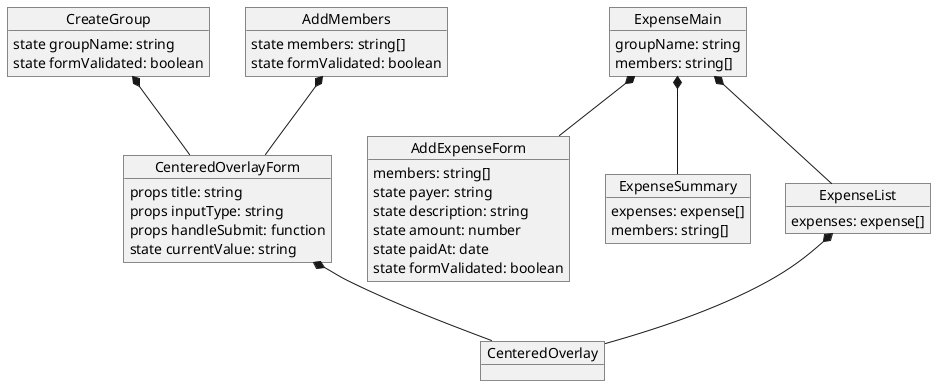 @startuml

object CreateGroup {
    state groupName: string
    state formValidated: boolean
}

object AddMembers {
    state members: string[]
    state formValidated: boolean
}

object ExpenseMain {
    groupName: string
    members: string[]
}

object CenteredOverlayForm {
    props title: string
    props inputType: string
    props handleSubmit: function

    state currentValue: string
}

object CenteredOverlay

object AddExpenseForm {
    members: string[]

    state payer: string
    state description: string
    state amount: number
    state paidAt: date
    state formValidated: boolean
}

object ExpenseSummary {
    expenses: expense[]
    members: string[]
}

object ExpenseList {
    expenses: expense[]
}

CreateGroup *-- CenteredOverlayForm
AddMembers *-- CenteredOverlayForm

CenteredOverlayForm *-- CenteredOverlay

ExpenseMain *-- AddExpenseForm
ExpenseMain *-- ExpenseSummary
ExpenseMain *-- ExpenseList
ExpenseList *-- CenteredOverlay

@enduml